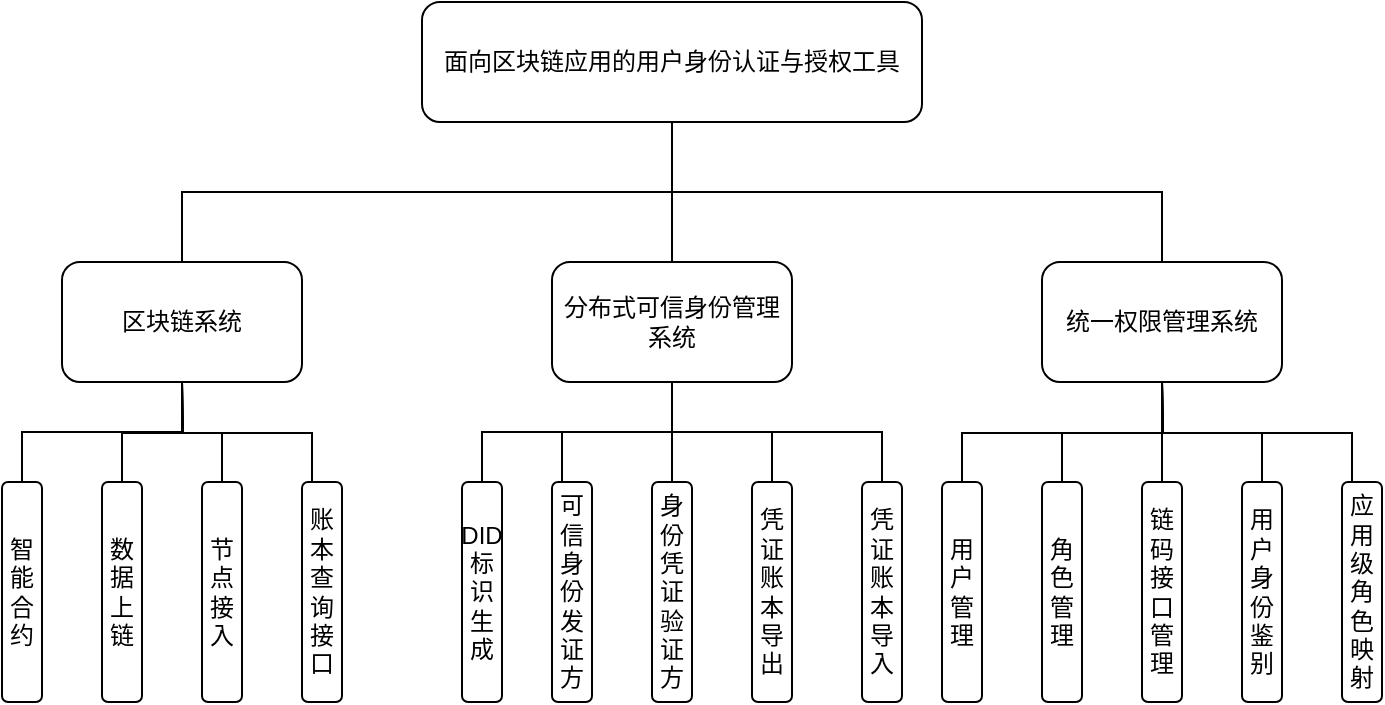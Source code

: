<mxfile version="17.4.2" type="github"><diagram id="ghcUfPf-tJmSUkZoqm0j" name="Page-1"><mxGraphModel dx="1209" dy="773" grid="1" gridSize="10" guides="1" tooltips="1" connect="1" arrows="1" fold="1" page="1" pageScale="1" pageWidth="827" pageHeight="1169" math="0" shadow="0"><root><mxCell id="0"/><mxCell id="1" parent="0"/><mxCell id="dAincey384vPkBa2ydyc-23" style="edgeStyle=orthogonalEdgeStyle;rounded=0;orthogonalLoop=1;jettySize=auto;html=1;exitX=0.5;exitY=1;exitDx=0;exitDy=0;entryX=0.5;entryY=0;entryDx=0;entryDy=0;fontFamily=Helvetica;endArrow=none;endFill=0;" edge="1" parent="1" source="dAincey384vPkBa2ydyc-1" target="dAincey384vPkBa2ydyc-3"><mxGeometry relative="1" as="geometry"/></mxCell><mxCell id="dAincey384vPkBa2ydyc-1" value="面向区块链应用的用户身份认证与授权工具" style="rounded=1;whiteSpace=wrap;html=1;" vertex="1" parent="1"><mxGeometry x="260" y="60" width="250" height="60" as="geometry"/></mxCell><mxCell id="dAincey384vPkBa2ydyc-25" style="edgeStyle=orthogonalEdgeStyle;rounded=0;orthogonalLoop=1;jettySize=auto;html=1;exitX=0.5;exitY=0;exitDx=0;exitDy=0;entryX=0.5;entryY=1;entryDx=0;entryDy=0;fontFamily=Helvetica;endArrow=none;endFill=0;" edge="1" parent="1" source="dAincey384vPkBa2ydyc-2" target="dAincey384vPkBa2ydyc-1"><mxGeometry relative="1" as="geometry"/></mxCell><mxCell id="dAincey384vPkBa2ydyc-2" value="区块链系统" style="rounded=1;whiteSpace=wrap;html=1;" vertex="1" parent="1"><mxGeometry x="80" y="190" width="120" height="60" as="geometry"/></mxCell><mxCell id="dAincey384vPkBa2ydyc-3" value="分布式可信身份管理系统" style="rounded=1;whiteSpace=wrap;html=1;" vertex="1" parent="1"><mxGeometry x="325" y="190" width="120" height="60" as="geometry"/></mxCell><mxCell id="dAincey384vPkBa2ydyc-24" style="edgeStyle=orthogonalEdgeStyle;rounded=0;orthogonalLoop=1;jettySize=auto;html=1;exitX=0.5;exitY=0;exitDx=0;exitDy=0;fontFamily=Helvetica;endArrow=none;endFill=0;" edge="1" parent="1" source="dAincey384vPkBa2ydyc-4" target="dAincey384vPkBa2ydyc-1"><mxGeometry relative="1" as="geometry"/></mxCell><mxCell id="dAincey384vPkBa2ydyc-4" value="统一权限管理系统" style="rounded=1;whiteSpace=wrap;html=1;" vertex="1" parent="1"><mxGeometry x="570" y="190" width="120" height="60" as="geometry"/></mxCell><mxCell id="dAincey384vPkBa2ydyc-27" style="edgeStyle=orthogonalEdgeStyle;rounded=0;orthogonalLoop=1;jettySize=auto;html=1;exitX=0.5;exitY=0;exitDx=0;exitDy=0;entryX=0.5;entryY=1;entryDx=0;entryDy=0;fontFamily=Helvetica;endArrow=none;endFill=0;" edge="1" parent="1" source="dAincey384vPkBa2ydyc-5" target="dAincey384vPkBa2ydyc-2"><mxGeometry relative="1" as="geometry"/></mxCell><mxCell id="dAincey384vPkBa2ydyc-5" value="智能合约" style="rounded=1;whiteSpace=wrap;html=1;imageWidth=24;imageHeight=24;" vertex="1" parent="1"><mxGeometry x="50" y="300" width="20" height="110" as="geometry"/></mxCell><mxCell id="dAincey384vPkBa2ydyc-28" style="edgeStyle=orthogonalEdgeStyle;rounded=0;orthogonalLoop=1;jettySize=auto;html=1;exitX=0.5;exitY=0;exitDx=0;exitDy=0;fontFamily=Helvetica;endArrow=none;endFill=0;" edge="1" parent="1" source="dAincey384vPkBa2ydyc-6"><mxGeometry relative="1" as="geometry"><mxPoint x="140" y="250" as="targetPoint"/></mxGeometry></mxCell><mxCell id="dAincey384vPkBa2ydyc-6" value="数据上链" style="rounded=1;whiteSpace=wrap;html=1;imageWidth=24;imageHeight=24;" vertex="1" parent="1"><mxGeometry x="100" y="300" width="20" height="110" as="geometry"/></mxCell><mxCell id="dAincey384vPkBa2ydyc-29" style="edgeStyle=orthogonalEdgeStyle;rounded=0;orthogonalLoop=1;jettySize=auto;html=1;exitX=0.5;exitY=0;exitDx=0;exitDy=0;fontFamily=Helvetica;endArrow=none;endFill=0;" edge="1" parent="1" source="dAincey384vPkBa2ydyc-7"><mxGeometry relative="1" as="geometry"><mxPoint x="140" y="250" as="targetPoint"/></mxGeometry></mxCell><mxCell id="dAincey384vPkBa2ydyc-7" value="节点接入" style="rounded=1;whiteSpace=wrap;html=1;imageWidth=24;imageHeight=24;" vertex="1" parent="1"><mxGeometry x="150" y="300" width="20" height="110" as="geometry"/></mxCell><mxCell id="dAincey384vPkBa2ydyc-30" style="edgeStyle=orthogonalEdgeStyle;rounded=0;orthogonalLoop=1;jettySize=auto;html=1;exitX=0.25;exitY=0;exitDx=0;exitDy=0;fontFamily=Helvetica;endArrow=none;endFill=0;" edge="1" parent="1" source="dAincey384vPkBa2ydyc-8"><mxGeometry relative="1" as="geometry"><mxPoint x="140" y="250" as="targetPoint"/></mxGeometry></mxCell><mxCell id="dAincey384vPkBa2ydyc-8" value="账本查询接口" style="rounded=1;whiteSpace=wrap;html=1;imageWidth=24;imageHeight=24;" vertex="1" parent="1"><mxGeometry x="200" y="300" width="20" height="110" as="geometry"/></mxCell><mxCell id="dAincey384vPkBa2ydyc-38" style="edgeStyle=orthogonalEdgeStyle;rounded=0;orthogonalLoop=1;jettySize=auto;html=1;exitX=0.5;exitY=0;exitDx=0;exitDy=0;fontFamily=Helvetica;endArrow=none;endFill=0;" edge="1" parent="1" source="dAincey384vPkBa2ydyc-9" target="dAincey384vPkBa2ydyc-3"><mxGeometry relative="1" as="geometry"/></mxCell><mxCell id="dAincey384vPkBa2ydyc-9" value="DID标识生成" style="rounded=1;whiteSpace=wrap;html=1;fontFamily=Helvetica;imageWidth=24;imageHeight=24;" vertex="1" parent="1"><mxGeometry x="280" y="300" width="20" height="110" as="geometry"/></mxCell><mxCell id="dAincey384vPkBa2ydyc-37" style="edgeStyle=orthogonalEdgeStyle;rounded=0;orthogonalLoop=1;jettySize=auto;html=1;exitX=0.25;exitY=0;exitDx=0;exitDy=0;fontFamily=Helvetica;endArrow=none;endFill=0;" edge="1" parent="1" source="dAincey384vPkBa2ydyc-10" target="dAincey384vPkBa2ydyc-3"><mxGeometry relative="1" as="geometry"/></mxCell><mxCell id="dAincey384vPkBa2ydyc-10" value="可信身份发证方" style="rounded=1;whiteSpace=wrap;html=1;fontFamily=Helvetica;imageWidth=24;imageHeight=24;" vertex="1" parent="1"><mxGeometry x="325" y="300" width="20" height="110" as="geometry"/></mxCell><mxCell id="dAincey384vPkBa2ydyc-34" style="edgeStyle=orthogonalEdgeStyle;rounded=0;orthogonalLoop=1;jettySize=auto;html=1;exitX=0.5;exitY=0;exitDx=0;exitDy=0;entryX=0.5;entryY=1;entryDx=0;entryDy=0;fontFamily=Helvetica;endArrow=none;endFill=0;" edge="1" parent="1" source="dAincey384vPkBa2ydyc-11" target="dAincey384vPkBa2ydyc-3"><mxGeometry relative="1" as="geometry"/></mxCell><mxCell id="dAincey384vPkBa2ydyc-11" value="身份凭证验证方" style="rounded=1;whiteSpace=wrap;html=1;fontFamily=Helvetica;imageWidth=24;imageHeight=24;" vertex="1" parent="1"><mxGeometry x="375" y="300" width="20" height="110" as="geometry"/></mxCell><mxCell id="dAincey384vPkBa2ydyc-35" style="edgeStyle=orthogonalEdgeStyle;rounded=0;orthogonalLoop=1;jettySize=auto;html=1;exitX=0.5;exitY=0;exitDx=0;exitDy=0;fontFamily=Helvetica;endArrow=none;endFill=0;" edge="1" parent="1" source="dAincey384vPkBa2ydyc-12" target="dAincey384vPkBa2ydyc-3"><mxGeometry relative="1" as="geometry"/></mxCell><mxCell id="dAincey384vPkBa2ydyc-12" value="凭证账本导出" style="rounded=1;whiteSpace=wrap;html=1;fontFamily=Helvetica;imageWidth=24;imageHeight=24;" vertex="1" parent="1"><mxGeometry x="425" y="300" width="20" height="110" as="geometry"/></mxCell><mxCell id="dAincey384vPkBa2ydyc-44" style="edgeStyle=orthogonalEdgeStyle;rounded=0;orthogonalLoop=1;jettySize=auto;html=1;exitX=0.5;exitY=0;exitDx=0;exitDy=0;fontFamily=Helvetica;endArrow=none;endFill=0;" edge="1" parent="1" source="dAincey384vPkBa2ydyc-14"><mxGeometry relative="1" as="geometry"><mxPoint x="630" y="250" as="targetPoint"/></mxGeometry></mxCell><mxCell id="dAincey384vPkBa2ydyc-14" value="用户管理" style="rounded=1;whiteSpace=wrap;html=1;fontFamily=Helvetica;imageWidth=24;imageHeight=24;" vertex="1" parent="1"><mxGeometry x="520" y="300" width="20" height="110" as="geometry"/></mxCell><mxCell id="dAincey384vPkBa2ydyc-43" style="edgeStyle=orthogonalEdgeStyle;rounded=0;orthogonalLoop=1;jettySize=auto;html=1;exitX=0.5;exitY=0;exitDx=0;exitDy=0;fontFamily=Helvetica;endArrow=none;endFill=0;" edge="1" parent="1" source="dAincey384vPkBa2ydyc-15"><mxGeometry relative="1" as="geometry"><mxPoint x="630" y="250" as="targetPoint"/></mxGeometry></mxCell><mxCell id="dAincey384vPkBa2ydyc-15" value="角色管理" style="rounded=1;whiteSpace=wrap;html=1;fontFamily=Helvetica;imageWidth=24;imageHeight=24;" vertex="1" parent="1"><mxGeometry x="570" y="300" width="20" height="110" as="geometry"/></mxCell><mxCell id="dAincey384vPkBa2ydyc-40" style="edgeStyle=orthogonalEdgeStyle;rounded=0;orthogonalLoop=1;jettySize=auto;html=1;exitX=0.5;exitY=0;exitDx=0;exitDy=0;entryX=0.5;entryY=1;entryDx=0;entryDy=0;fontFamily=Helvetica;endArrow=none;endFill=0;" edge="1" parent="1" source="dAincey384vPkBa2ydyc-16" target="dAincey384vPkBa2ydyc-4"><mxGeometry relative="1" as="geometry"/></mxCell><mxCell id="dAincey384vPkBa2ydyc-16" value="链码接口管理" style="rounded=1;whiteSpace=wrap;html=1;fontFamily=Helvetica;imageWidth=24;imageHeight=24;" vertex="1" parent="1"><mxGeometry x="620" y="300" width="20" height="110" as="geometry"/></mxCell><mxCell id="dAincey384vPkBa2ydyc-41" style="edgeStyle=orthogonalEdgeStyle;rounded=0;orthogonalLoop=1;jettySize=auto;html=1;exitX=0.5;exitY=0;exitDx=0;exitDy=0;fontFamily=Helvetica;endArrow=none;endFill=0;" edge="1" parent="1" source="dAincey384vPkBa2ydyc-17"><mxGeometry relative="1" as="geometry"><mxPoint x="630" y="250" as="targetPoint"/></mxGeometry></mxCell><mxCell id="dAincey384vPkBa2ydyc-17" value="用户身份鉴别" style="rounded=1;whiteSpace=wrap;html=1;fontFamily=Helvetica;imageWidth=24;imageHeight=24;" vertex="1" parent="1"><mxGeometry x="670" y="300" width="20" height="110" as="geometry"/></mxCell><mxCell id="dAincey384vPkBa2ydyc-42" style="edgeStyle=orthogonalEdgeStyle;rounded=0;orthogonalLoop=1;jettySize=auto;html=1;exitX=0.25;exitY=0;exitDx=0;exitDy=0;fontFamily=Helvetica;endArrow=none;endFill=0;" edge="1" parent="1" source="dAincey384vPkBa2ydyc-18"><mxGeometry relative="1" as="geometry"><mxPoint x="630" y="250" as="targetPoint"/></mxGeometry></mxCell><mxCell id="dAincey384vPkBa2ydyc-18" value="应用级角色映射" style="rounded=1;whiteSpace=wrap;html=1;fontFamily=Helvetica;imageWidth=24;imageHeight=24;" vertex="1" parent="1"><mxGeometry x="720" y="300" width="20" height="110" as="geometry"/></mxCell><mxCell id="dAincey384vPkBa2ydyc-36" style="edgeStyle=orthogonalEdgeStyle;rounded=0;orthogonalLoop=1;jettySize=auto;html=1;exitX=0.5;exitY=0;exitDx=0;exitDy=0;fontFamily=Helvetica;endArrow=none;endFill=0;" edge="1" parent="1" source="dAincey384vPkBa2ydyc-22" target="dAincey384vPkBa2ydyc-3"><mxGeometry relative="1" as="geometry"/></mxCell><mxCell id="dAincey384vPkBa2ydyc-22" value="凭证账本导入" style="rounded=1;whiteSpace=wrap;html=1;fontFamily=Helvetica;imageWidth=24;imageHeight=24;" vertex="1" parent="1"><mxGeometry x="480" y="300" width="20" height="110" as="geometry"/></mxCell></root></mxGraphModel></diagram></mxfile>
